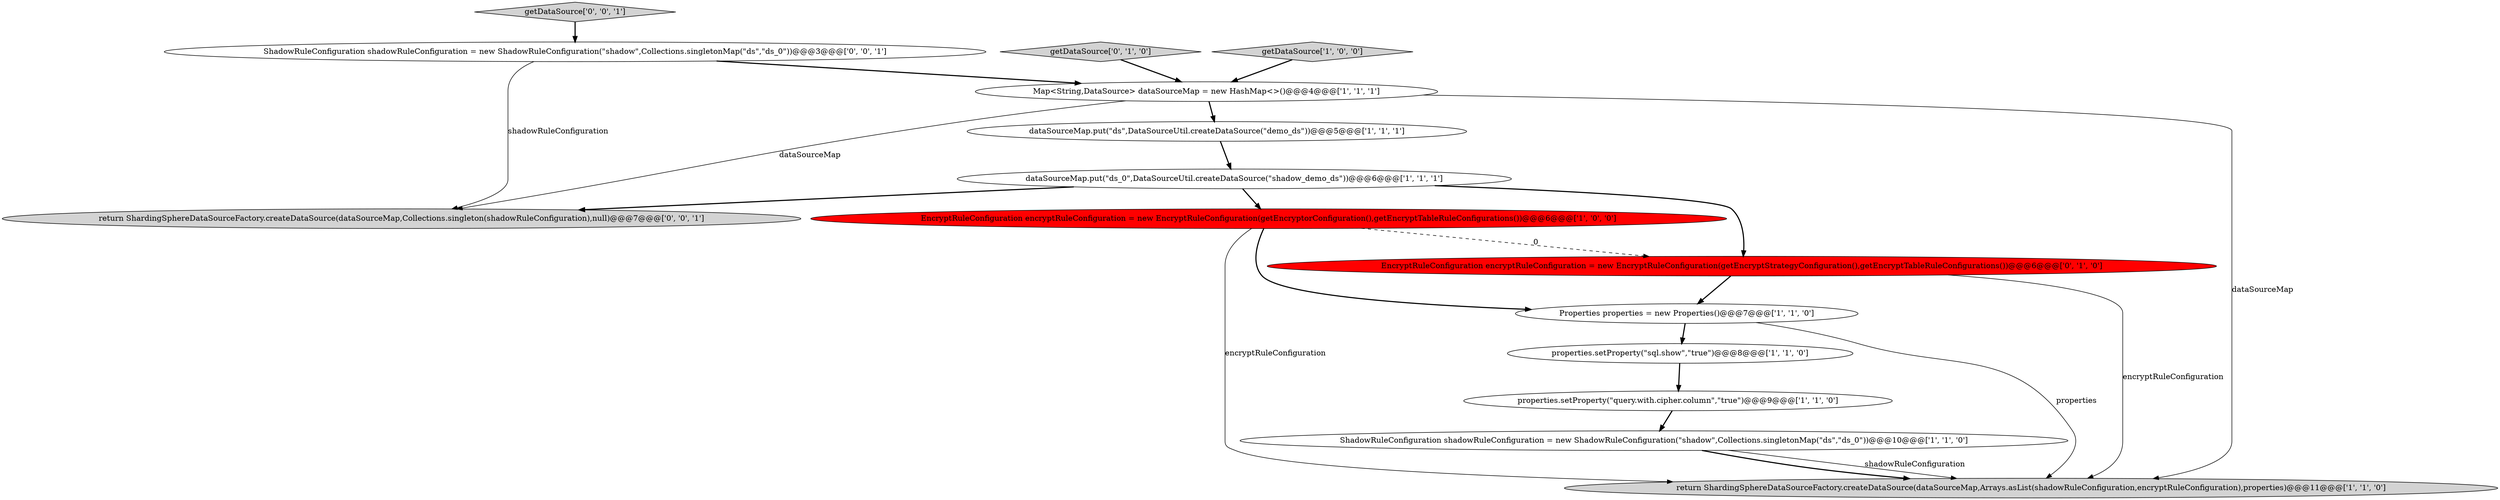 digraph {
14 [style = filled, label = "return ShardingSphereDataSourceFactory.createDataSource(dataSourceMap,Collections.singleton(shadowRuleConfiguration),null)@@@7@@@['0', '0', '1']", fillcolor = lightgray, shape = ellipse image = "AAA0AAABBB3BBB"];
7 [style = filled, label = "EncryptRuleConfiguration encryptRuleConfiguration = new EncryptRuleConfiguration(getEncryptorConfiguration(),getEncryptTableRuleConfigurations())@@@6@@@['1', '0', '0']", fillcolor = red, shape = ellipse image = "AAA1AAABBB1BBB"];
6 [style = filled, label = "return ShardingSphereDataSourceFactory.createDataSource(dataSourceMap,Arrays.asList(shadowRuleConfiguration,encryptRuleConfiguration),properties)@@@11@@@['1', '1', '0']", fillcolor = lightgray, shape = ellipse image = "AAA0AAABBB1BBB"];
11 [style = filled, label = "EncryptRuleConfiguration encryptRuleConfiguration = new EncryptRuleConfiguration(getEncryptStrategyConfiguration(),getEncryptTableRuleConfigurations())@@@6@@@['0', '1', '0']", fillcolor = red, shape = ellipse image = "AAA1AAABBB2BBB"];
2 [style = filled, label = "Map<String,DataSource> dataSourceMap = new HashMap<>()@@@4@@@['1', '1', '1']", fillcolor = white, shape = ellipse image = "AAA0AAABBB1BBB"];
4 [style = filled, label = "properties.setProperty(\"sql.show\",\"true\")@@@8@@@['1', '1', '0']", fillcolor = white, shape = ellipse image = "AAA0AAABBB1BBB"];
1 [style = filled, label = "dataSourceMap.put(\"ds\",DataSourceUtil.createDataSource(\"demo_ds\"))@@@5@@@['1', '1', '1']", fillcolor = white, shape = ellipse image = "AAA0AAABBB1BBB"];
8 [style = filled, label = "ShadowRuleConfiguration shadowRuleConfiguration = new ShadowRuleConfiguration(\"shadow\",Collections.singletonMap(\"ds\",\"ds_0\"))@@@10@@@['1', '1', '0']", fillcolor = white, shape = ellipse image = "AAA0AAABBB1BBB"];
9 [style = filled, label = "getDataSource['1', '0', '0']", fillcolor = lightgray, shape = diamond image = "AAA0AAABBB1BBB"];
13 [style = filled, label = "getDataSource['0', '0', '1']", fillcolor = lightgray, shape = diamond image = "AAA0AAABBB3BBB"];
0 [style = filled, label = "Properties properties = new Properties()@@@7@@@['1', '1', '0']", fillcolor = white, shape = ellipse image = "AAA0AAABBB1BBB"];
5 [style = filled, label = "properties.setProperty(\"query.with.cipher.column\",\"true\")@@@9@@@['1', '1', '0']", fillcolor = white, shape = ellipse image = "AAA0AAABBB1BBB"];
12 [style = filled, label = "ShadowRuleConfiguration shadowRuleConfiguration = new ShadowRuleConfiguration(\"shadow\",Collections.singletonMap(\"ds\",\"ds_0\"))@@@3@@@['0', '0', '1']", fillcolor = white, shape = ellipse image = "AAA0AAABBB3BBB"];
3 [style = filled, label = "dataSourceMap.put(\"ds_0\",DataSourceUtil.createDataSource(\"shadow_demo_ds\"))@@@6@@@['1', '1', '1']", fillcolor = white, shape = ellipse image = "AAA0AAABBB1BBB"];
10 [style = filled, label = "getDataSource['0', '1', '0']", fillcolor = lightgray, shape = diamond image = "AAA0AAABBB2BBB"];
5->8 [style = bold, label=""];
12->14 [style = solid, label="shadowRuleConfiguration"];
2->14 [style = solid, label="dataSourceMap"];
9->2 [style = bold, label=""];
2->1 [style = bold, label=""];
3->14 [style = bold, label=""];
1->3 [style = bold, label=""];
3->11 [style = bold, label=""];
7->11 [style = dashed, label="0"];
7->0 [style = bold, label=""];
8->6 [style = bold, label=""];
11->6 [style = solid, label="encryptRuleConfiguration"];
8->6 [style = solid, label="shadowRuleConfiguration"];
0->6 [style = solid, label="properties"];
12->2 [style = bold, label=""];
11->0 [style = bold, label=""];
13->12 [style = bold, label=""];
3->7 [style = bold, label=""];
0->4 [style = bold, label=""];
10->2 [style = bold, label=""];
4->5 [style = bold, label=""];
7->6 [style = solid, label="encryptRuleConfiguration"];
2->6 [style = solid, label="dataSourceMap"];
}
